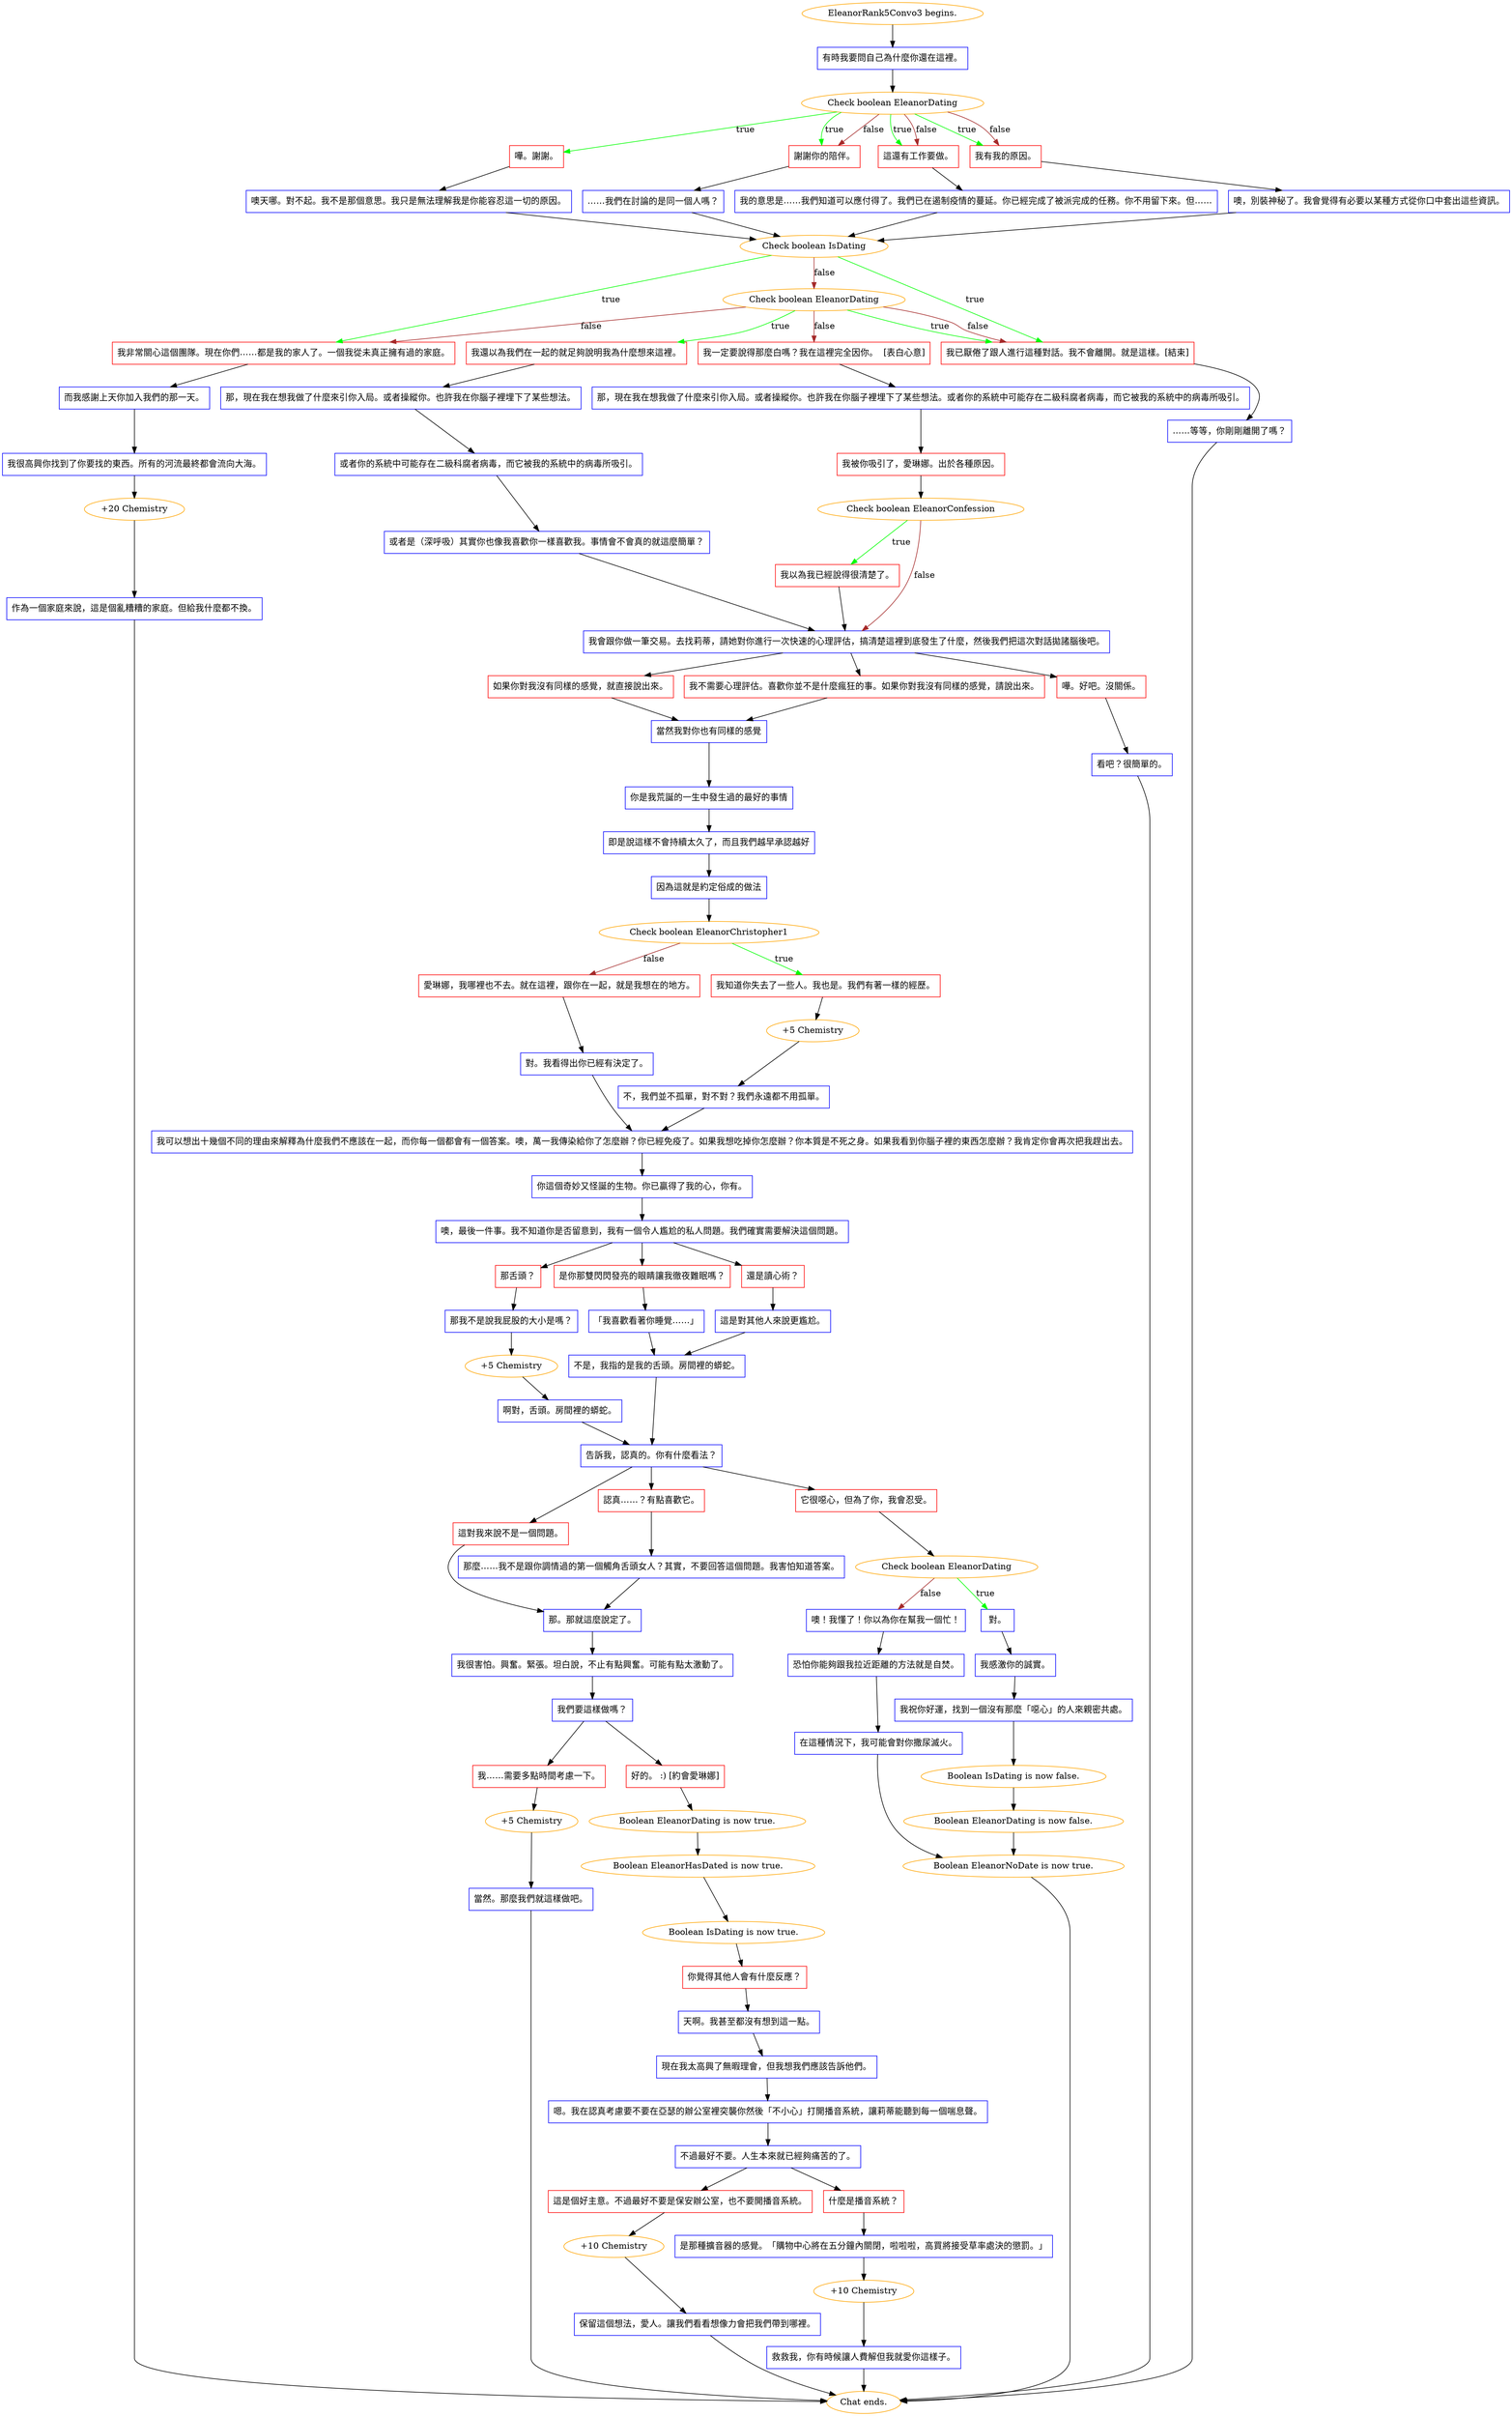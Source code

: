 digraph {
	"EleanorRank5Convo3 begins." [color=orange];
		"EleanorRank5Convo3 begins." -> j1642871153;
	j1642871153 [label="有時我要問自己為什麼你還在這裡。",shape=box,color=blue];
		j1642871153 -> j1105820008;
	j1105820008 [label="Check boolean EleanorDating",color=orange];
		j1105820008 -> j793482635 [label=true,color=green];
		j1105820008 -> j2220639452 [label=true,color=green];
		j1105820008 -> j73895951 [label=true,color=green];
		j1105820008 -> j2408019650 [label=true,color=green];
		j1105820008 -> j2220639452 [label=false,color=brown];
		j1105820008 -> j73895951 [label=false,color=brown];
		j1105820008 -> j2408019650 [label=false,color=brown];
	j793482635 [label="嘩。謝謝。",shape=box,color=red];
		j793482635 -> j3023193382;
	j2220639452 [label="謝謝你的陪伴。",shape=box,color=red];
		j2220639452 -> j506145863;
	j73895951 [label="這還有工作要做。",shape=box,color=red];
		j73895951 -> j1658558203;
	j2408019650 [label="我有我的原因。",shape=box,color=red];
		j2408019650 -> j3898632136;
	j3023193382 [label="噢天哪。對不起。我不是那個意思。我只是無法理解我是你能容忍這一切的原因。",shape=box,color=blue];
		j3023193382 -> j948818843;
	j506145863 [label="……我們在討論的是同一個人嗎？",shape=box,color=blue];
		j506145863 -> j948818843;
	j1658558203 [label="我的意思是……我們知道可以應付得了。我們已在遏制疫情的蔓延。你已經完成了被派完成的任務。你不用留下來。但……",shape=box,color=blue];
		j1658558203 -> j948818843;
	j3898632136 [label="噢，別裝神秘了。我會覺得有必要以某種方式從你口中套出這些資訊。",shape=box,color=blue];
		j3898632136 -> j948818843;
	j948818843 [label="Check boolean IsDating",color=orange];
		j948818843 -> j585869588 [label=true,color=green];
		j948818843 -> j3355536242 [label=true,color=green];
		j948818843 -> j125273988 [label=false,color=brown];
	j585869588 [label="我已厭倦了跟人進行這種對話。我不會離開。就是這樣。[結束]",shape=box,color=red];
		j585869588 -> j3655784438;
	j3355536242 [label="我非常關心這個團隊。現在你們……都是我的家人了。一個我從未真正擁有過的家庭。",shape=box,color=red];
		j3355536242 -> j78936468;
	j125273988 [label="Check boolean EleanorDating",color=orange];
		j125273988 -> j1075346627 [label=true,color=green];
		j125273988 -> j585869588 [label=true,color=green];
		j125273988 -> j3040404815 [label=false,color=brown];
		j125273988 -> j3355536242 [label=false,color=brown];
		j125273988 -> j585869588 [label=false,color=brown];
	j3655784438 [label="……等等，你剛剛離開了嗎？",shape=box,color=blue];
		j3655784438 -> "Chat ends.";
	j78936468 [label="而我感謝上天你加入我們的那一天。",shape=box,color=blue];
		j78936468 -> j2169193857;
	j1075346627 [label="我還以為我們在一起的就足夠說明我為什麼想來這裡。",shape=box,color=red];
		j1075346627 -> j121631085;
	j3040404815 [label="我一定要說得那麼白嗎？我在這裡完全因你。  [表白心意]",shape=box,color=red];
		j3040404815 -> j3962603491;
	"Chat ends." [color=orange];
	j2169193857 [label="我很高興你找到了你要找的東西。所有的河流最終都會流向大海。",shape=box,color=blue];
		j2169193857 -> j284777117;
	j121631085 [label="那，現在我在想我做了什麼來引你入局。或者操縱你。也許我在你腦子裡埋下了某些想法。",shape=box,color=blue];
		j121631085 -> j4018321895;
	j3962603491 [label="那，現在我在想我做了什麼來引你入局。或者操縱你。也許我在你腦子裡埋下了某些想法。或者你的系統中可能存在二級科腐者病毒，而它被我的系統中的病毒所吸引。",shape=box,color=blue];
		j3962603491 -> j320674567;
	j284777117 [label="+20 Chemistry",color=orange];
		j284777117 -> j1230775986;
	j4018321895 [label="或者你的系統中可能存在二級科腐者病毒，而它被我的系統中的病毒所吸引。",shape=box,color=blue];
		j4018321895 -> j1492171661;
	j320674567 [label="我被你吸引了，愛琳娜。出於各種原因。",shape=box,color=red];
		j320674567 -> j2084162130;
	j1230775986 [label="作為一個家庭來說，這是個亂糟糟的家庭。但給我什麼都不換。",shape=box,color=blue];
		j1230775986 -> "Chat ends.";
	j1492171661 [label="或者是（深呼吸）其實你也像我喜歡你一樣喜歡我。事情會不會真的就這麼簡單？",shape=box,color=blue];
		j1492171661 -> j575448615;
	j2084162130 [label="Check boolean EleanorConfession",color=orange];
		j2084162130 -> j1563582642 [label=true,color=green];
		j2084162130 -> j575448615 [label=false,color=brown];
	j575448615 [label="我會跟你做一筆交易。去找莉蒂，請她對你進行一次快速的心理評估，搞清楚這裡到底發生了什麼，然後我們把這次對話拋諸腦後吧。",shape=box,color=blue];
		j575448615 -> j293077723;
		j575448615 -> j1593237335;
		j575448615 -> j4147405412;
	j1563582642 [label="我以為我已經說得很清楚了。",shape=box,color=red];
		j1563582642 -> j575448615;
	j293077723 [label="我不需要心理評估。喜歡你並不是什麼瘋狂的事。如果你對我沒有同樣的感覺，請說出來。",shape=box,color=red];
		j293077723 -> j893053150;
	j1593237335 [label="如果你對我沒有同樣的感覺，就直接說出來。",shape=box,color=red];
		j1593237335 -> j893053150;
	j4147405412 [label="嘩。好吧。沒關係。",shape=box,color=red];
		j4147405412 -> j524951922;
	j893053150 [label="當然我對你也有同樣的感覺",shape=box,color=blue];
		j893053150 -> j50655308;
	j524951922 [label="看吧？很簡單的。",shape=box,color=blue];
		j524951922 -> "Chat ends.";
	j50655308 [label="你是我荒誕的一生中發生過的最好的事情",shape=box,color=blue];
		j50655308 -> j2324813680;
	j2324813680 [label="即是說這樣不會持續太久了，而且我們越早承認越好",shape=box,color=blue];
		j2324813680 -> j2763924441;
	j2763924441 [label="因為這就是約定俗成的做法",shape=box,color=blue];
		j2763924441 -> j2953212660;
	j2953212660 [label="Check boolean EleanorChristopher1",color=orange];
		j2953212660 -> j491363054 [label=true,color=green];
		j2953212660 -> j1136869848 [label=false,color=brown];
	j491363054 [label="我知道你失去了一些人。我也是。我們有著一樣的經歷。",shape=box,color=red];
		j491363054 -> j1591857715;
	j1136869848 [label="愛琳娜，我哪裡也不去。就在這裡，跟你在一起，就是我想在的地方。",shape=box,color=red];
		j1136869848 -> j807146438;
	j1591857715 [label="+5 Chemistry",color=orange];
		j1591857715 -> j2129660551;
	j807146438 [label="對。我看得出你已經有決定了。",shape=box,color=blue];
		j807146438 -> j905919097;
	j2129660551 [label="不，我們並不孤單，對不對？我們永遠都不用孤單。",shape=box,color=blue];
		j2129660551 -> j905919097;
	j905919097 [label="我可以想出十幾個不同的理由來解釋為什麼我們不應該在一起，而你每一個都會有一個答案。噢，萬一我傳染給你了怎麼辦？你已經免疫了。如果我想吃掉你怎麼辦？你本質是不死之身。如果我看到你腦子裡的東西怎麼辦？我肯定你會再次把我趕出去。",shape=box,color=blue];
		j905919097 -> j1453553859;
	j1453553859 [label="你這個奇妙又怪誕的生物。你已贏得了我的心，你有。",shape=box,color=blue];
		j1453553859 -> j101484427;
	j101484427 [label="噢，最後一件事。我不知道你是否留意到，我有一個令人尷尬的私人問題。我們確實需要解決這個問題。",shape=box,color=blue];
		j101484427 -> j1570390383;
		j101484427 -> j362542797;
		j101484427 -> j3550336710;
	j1570390383 [label="是你那雙閃閃發亮的眼睛讓我徹夜難眠嗎？",shape=box,color=red];
		j1570390383 -> j1681422323;
	j362542797 [label="還是讀心術？",shape=box,color=red];
		j362542797 -> j3766407658;
	j3550336710 [label="那舌頭？",shape=box,color=red];
		j3550336710 -> j3710392177;
	j1681422323 [label="「我喜歡看著你睡覺……」",shape=box,color=blue];
		j1681422323 -> j3428105067;
	j3766407658 [label="這是對其他人來說更尷尬。",shape=box,color=blue];
		j3766407658 -> j3428105067;
	j3710392177 [label="那我不是說我屁股的大小是嗎？",shape=box,color=blue];
		j3710392177 -> j3139042406;
	j3428105067 [label="不是，我指的是我的舌頭。房間裡的蟒蛇。",shape=box,color=blue];
		j3428105067 -> j1544581842;
	j3139042406 [label="+5 Chemistry",color=orange];
		j3139042406 -> j3311289462;
	j1544581842 [label="告訴我，認真的。你有什麼看法？",shape=box,color=blue];
		j1544581842 -> j2641220241;
		j1544581842 -> j1102512013;
		j1544581842 -> j1287366005;
	j3311289462 [label="啊對，舌頭。房間裡的蟒蛇。",shape=box,color=blue];
		j3311289462 -> j1544581842;
	j2641220241 [label="它很噁心，但為了你，我會忍受。",shape=box,color=red];
		j2641220241 -> j737588234;
	j1102512013 [label="這對我來說不是一個問題。",shape=box,color=red];
		j1102512013 -> j1215190667;
	j1287366005 [label="認真……？有點喜歡它。",shape=box,color=red];
		j1287366005 -> j3880809126;
	j737588234 [label="Check boolean EleanorDating",color=orange];
		j737588234 -> j554230399 [label=true,color=green];
		j737588234 -> j3422386233 [label=false,color=brown];
	j1215190667 [label="那。那就這麼說定了。",shape=box,color=blue];
		j1215190667 -> j2983247901;
	j3880809126 [label="那麼……我不是跟你調情過的第一個觸角舌頭女人？其實，不要回答這個問題。我害怕知道答案。",shape=box,color=blue];
		j3880809126 -> j1215190667;
	j554230399 [label="對。",shape=box,color=blue];
		j554230399 -> j4205764354;
	j3422386233 [label="噢！我懂了！你以為你在幫我一個忙！",shape=box,color=blue];
		j3422386233 -> j4102669504;
	j2983247901 [label="我很害怕。興奮。緊張。坦白說，不止有點興奮。可能有點太激動了。",shape=box,color=blue];
		j2983247901 -> j3231890283;
	j4205764354 [label="我感激你的誠實。",shape=box,color=blue];
		j4205764354 -> j415487190;
	j4102669504 [label="恐怕你能夠跟我拉近距離的方法就是自焚。",shape=box,color=blue];
		j4102669504 -> j623056712;
	j3231890283 [label="我們要這樣做嗎？",shape=box,color=blue];
		j3231890283 -> j3302390357;
		j3231890283 -> j365299044;
	j415487190 [label="我祝你好運，找到一個沒有那麼「噁心」的人來親密共處。",shape=box,color=blue];
		j415487190 -> j3127028283;
	j623056712 [label="在這種情況下，我可能會對你撒尿滅火。",shape=box,color=blue];
		j623056712 -> j2728200779;
	j3302390357 [label="好的。 :) [約會愛琳娜]",shape=box,color=red];
		j3302390357 -> j690599597;
	j365299044 [label="我……需要多點時間考慮一下。",shape=box,color=red];
		j365299044 -> j3515203380;
	j3127028283 [label="Boolean IsDating is now false.",color=orange];
		j3127028283 -> j3856107511;
	j2728200779 [label="Boolean EleanorNoDate is now true.",color=orange];
		j2728200779 -> "Chat ends.";
	j690599597 [label="Boolean EleanorDating is now true.",color=orange];
		j690599597 -> j2662746928;
	j3515203380 [label="+5 Chemistry",color=orange];
		j3515203380 -> j389653441;
	j3856107511 [label="Boolean EleanorDating is now false.",color=orange];
		j3856107511 -> j2728200779;
	j2662746928 [label="Boolean EleanorHasDated is now true.",color=orange];
		j2662746928 -> j622534406;
	j389653441 [label="當然。那麼我們就這樣做吧。",shape=box,color=blue];
		j389653441 -> "Chat ends.";
	j622534406 [label="Boolean IsDating is now true.",color=orange];
		j622534406 -> j2125233309;
	j2125233309 [label="你覺得其他人會有什麼反應？",shape=box,color=red];
		j2125233309 -> j2368540437;
	j2368540437 [label="天啊。我甚至都沒有想到這一點。",shape=box,color=blue];
		j2368540437 -> j2452104562;
	j2452104562 [label="現在我太高興了無暇理會，但我想我們應該告訴他們。",shape=box,color=blue];
		j2452104562 -> j2470105424;
	j2470105424 [label="嗯。我在認真考慮要不要在亞瑟的辦公室裡突襲你然後「不小心」打開播音系統，讓莉蒂能聽到每一個喘息聲。",shape=box,color=blue];
		j2470105424 -> j1283061539;
	j1283061539 [label="不過最好不要。人生本來就已經夠痛苦的了。",shape=box,color=blue];
		j1283061539 -> j2680338654;
		j1283061539 -> j2644227929;
	j2680338654 [label="這是個好主意。不過最好不要是保安辦公室，也不要開播音系統。",shape=box,color=red];
		j2680338654 -> j2437810408;
	j2644227929 [label="什麼是播音系統？",shape=box,color=red];
		j2644227929 -> j4193515266;
	j2437810408 [label="+10 Chemistry",color=orange];
		j2437810408 -> j1003773383;
	j4193515266 [label="是那種擴音器的感覺。「購物中心將在五分鐘內關閉，啦啦啦，高買將接受草率處決的懲罰。」",shape=box,color=blue];
		j4193515266 -> j736240182;
	j1003773383 [label="保留這個想法，愛人。讓我們看看想像力會把我們帶到哪裡。",shape=box,color=blue];
		j1003773383 -> "Chat ends.";
	j736240182 [label="+10 Chemistry",color=orange];
		j736240182 -> j2632740406;
	j2632740406 [label="救救我，你有時候讓人費解但我就愛你這樣子。",shape=box,color=blue];
		j2632740406 -> "Chat ends.";
}